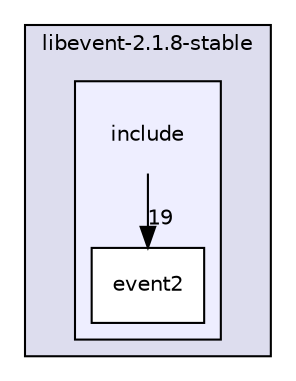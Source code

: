 digraph "E:/笔记/libevent-2.1.8-stable/include" {
  compound=true
  node [ fontsize="10", fontname="Helvetica"];
  edge [ labelfontsize="10", labelfontname="Helvetica"];
  subgraph clusterdir_377e8ef8e80a313d1c3a754eb3f26a1b {
    graph [ bgcolor="#ddddee", pencolor="black", label="libevent-2.1.8-stable" fontname="Helvetica", fontsize="10", URL="dir_377e8ef8e80a313d1c3a754eb3f26a1b.html"]
  subgraph clusterdir_5708c2d9d68deda293c436e4a44eaa6a {
    graph [ bgcolor="#eeeeff", pencolor="black", label="" URL="dir_5708c2d9d68deda293c436e4a44eaa6a.html"];
    dir_5708c2d9d68deda293c436e4a44eaa6a [shape=plaintext label="include"];
    dir_12d53d16af40e50e6892e028525770af [shape=box label="event2" color="black" fillcolor="white" style="filled" URL="dir_12d53d16af40e50e6892e028525770af.html"];
  }
  }
  dir_5708c2d9d68deda293c436e4a44eaa6a->dir_12d53d16af40e50e6892e028525770af [headlabel="19", labeldistance=1.5 headhref="dir_000007_000008.html"];
}
